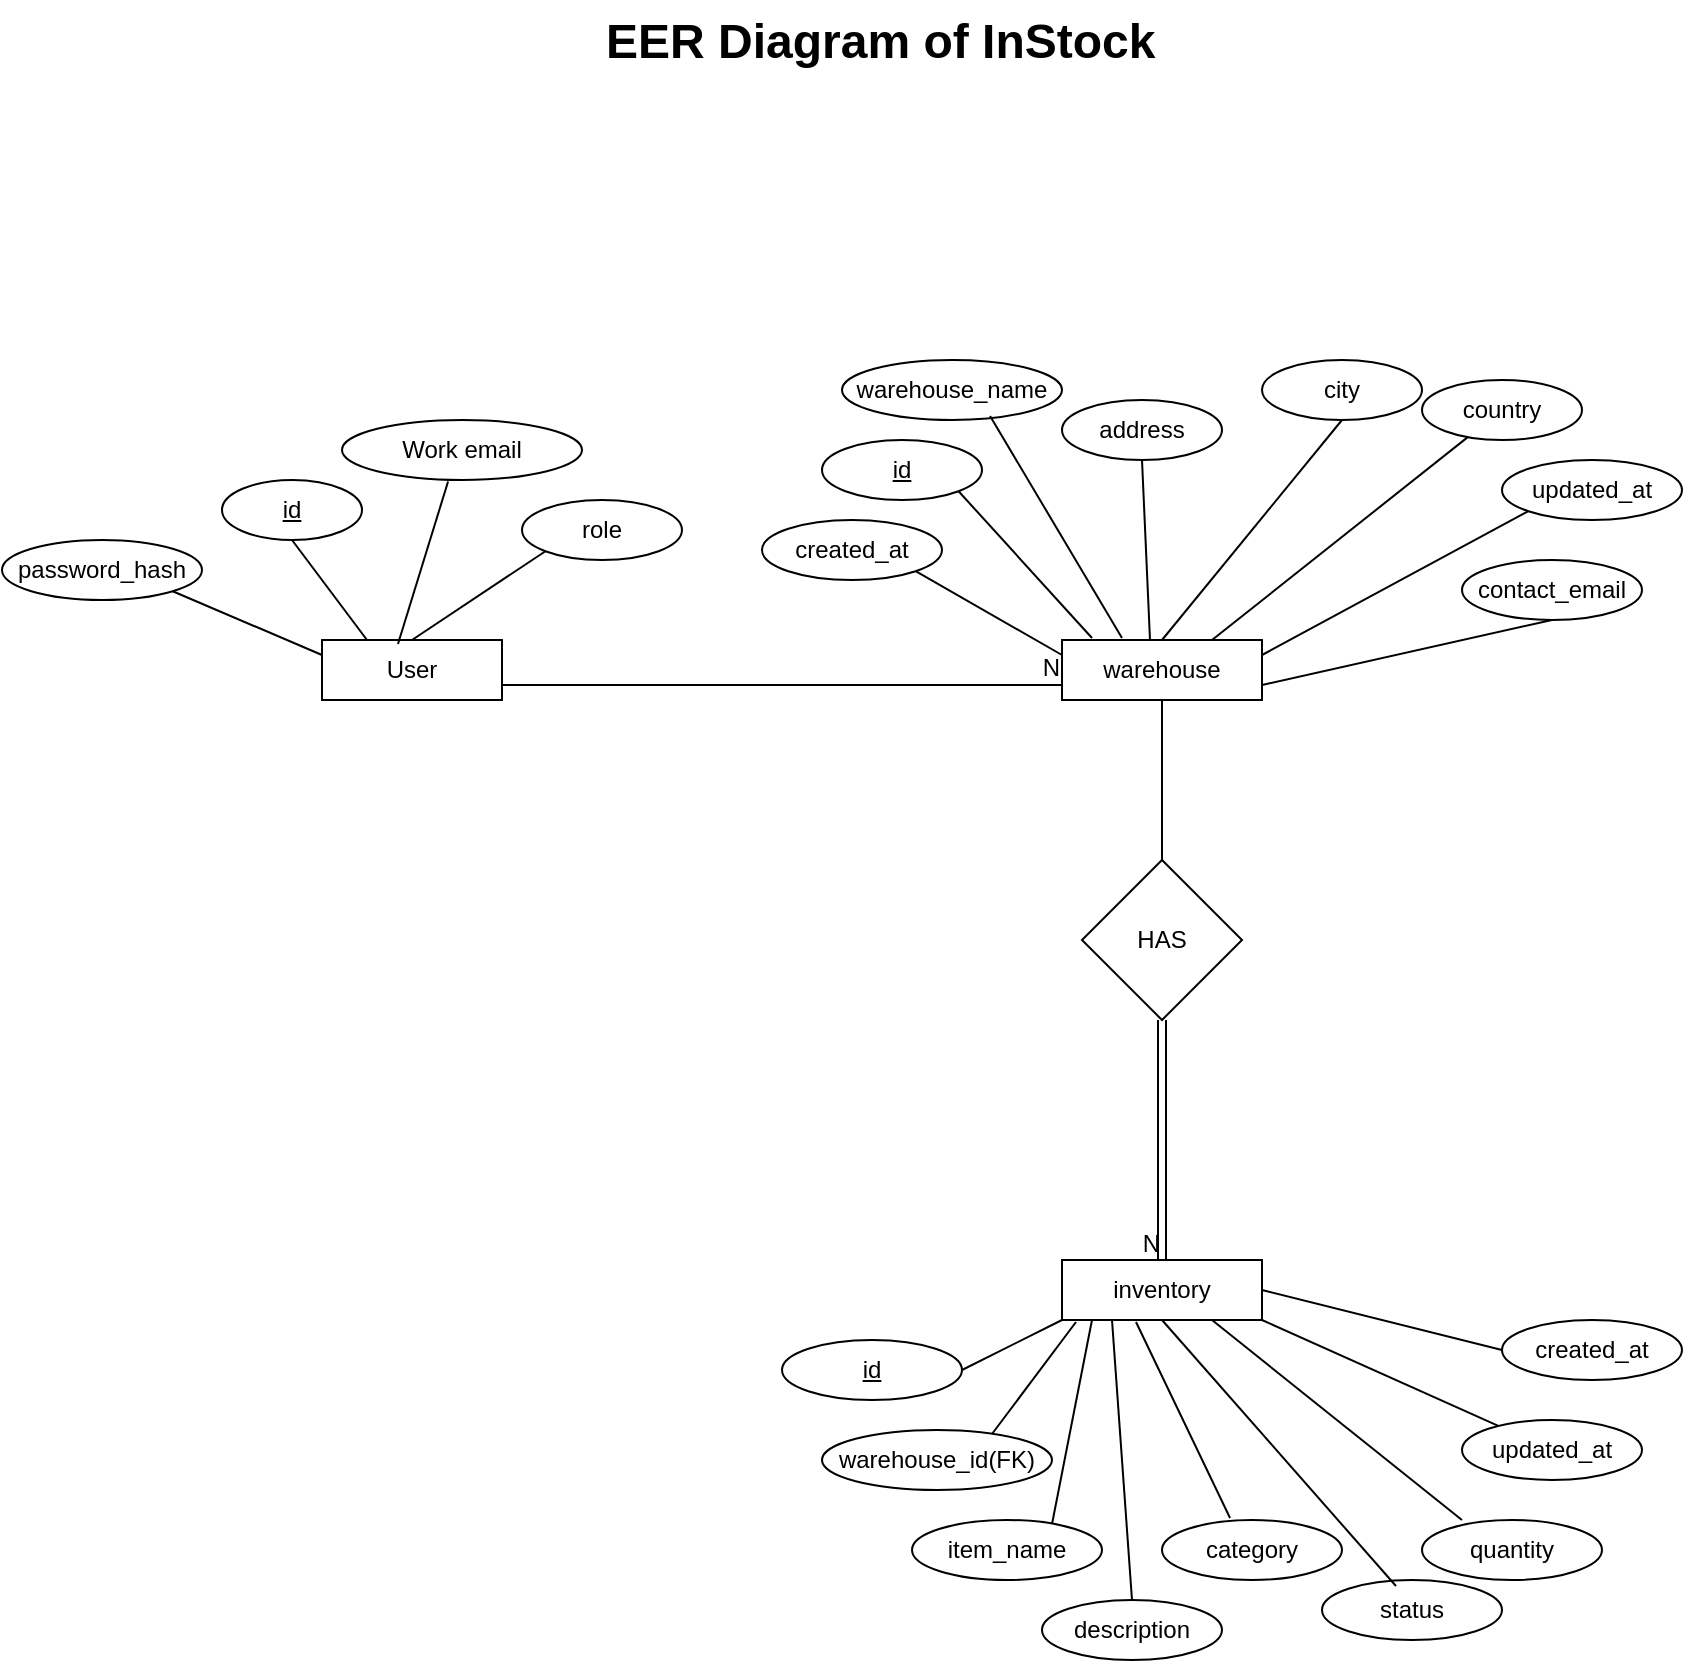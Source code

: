 <mxfile version="26.2.13">
  <diagram name="Page-1" id="QkoC3ZCWYQyTAq8dzKno">
    <mxGraphModel dx="2440" dy="972" grid="1" gridSize="10" guides="1" tooltips="1" connect="1" arrows="1" fold="1" page="1" pageScale="1" pageWidth="850" pageHeight="1100" math="0" shadow="0">
      <root>
        <mxCell id="0" />
        <mxCell id="1" parent="0" />
        <mxCell id="AbgDAxMGqx9XLMRd6471-1" value="User" style="rounded=0;whiteSpace=wrap;html=1;" vertex="1" parent="1">
          <mxGeometry x="-265" y="420" width="90" height="30" as="geometry" />
        </mxCell>
        <mxCell id="AbgDAxMGqx9XLMRd6471-2" value="&lt;u&gt;id&lt;/u&gt;" style="ellipse;whiteSpace=wrap;html=1;" vertex="1" parent="1">
          <mxGeometry x="-315" y="340" width="70" height="30" as="geometry" />
        </mxCell>
        <mxCell id="AbgDAxMGqx9XLMRd6471-3" value="Work email" style="ellipse;whiteSpace=wrap;html=1;" vertex="1" parent="1">
          <mxGeometry x="-255" y="310" width="120" height="30" as="geometry" />
        </mxCell>
        <mxCell id="AbgDAxMGqx9XLMRd6471-4" value="" style="endArrow=none;html=1;rounded=0;entryX=0.442;entryY=1.025;entryDx=0;entryDy=0;entryPerimeter=0;exitX=0.422;exitY=0.067;exitDx=0;exitDy=0;exitPerimeter=0;" edge="1" parent="1" source="AbgDAxMGqx9XLMRd6471-1" target="AbgDAxMGqx9XLMRd6471-3">
          <mxGeometry width="50" height="50" relative="1" as="geometry">
            <mxPoint x="-172" y="370" as="sourcePoint" />
            <mxPoint x="365" y="530" as="targetPoint" />
          </mxGeometry>
        </mxCell>
        <mxCell id="AbgDAxMGqx9XLMRd6471-5" value="" style="endArrow=none;html=1;rounded=0;entryX=0.5;entryY=1;entryDx=0;entryDy=0;exitX=0.25;exitY=0;exitDx=0;exitDy=0;" edge="1" parent="1" source="AbgDAxMGqx9XLMRd6471-1" target="AbgDAxMGqx9XLMRd6471-2">
          <mxGeometry width="50" height="50" relative="1" as="geometry">
            <mxPoint x="55" y="480" as="sourcePoint" />
            <mxPoint x="105" y="430" as="targetPoint" />
          </mxGeometry>
        </mxCell>
        <mxCell id="AbgDAxMGqx9XLMRd6471-6" value="role" style="ellipse;whiteSpace=wrap;html=1;" vertex="1" parent="1">
          <mxGeometry x="-165" y="350" width="80" height="30" as="geometry" />
        </mxCell>
        <mxCell id="AbgDAxMGqx9XLMRd6471-7" value="" style="endArrow=none;html=1;rounded=0;exitX=0.5;exitY=0;exitDx=0;exitDy=0;entryX=0;entryY=1;entryDx=0;entryDy=0;" edge="1" parent="1" source="AbgDAxMGqx9XLMRd6471-1" target="AbgDAxMGqx9XLMRd6471-6">
          <mxGeometry width="50" height="50" relative="1" as="geometry">
            <mxPoint x="-145" y="368" as="sourcePoint" />
            <mxPoint x="-75" y="340" as="targetPoint" />
          </mxGeometry>
        </mxCell>
        <mxCell id="AbgDAxMGqx9XLMRd6471-8" value="password_hash" style="ellipse;whiteSpace=wrap;html=1;" vertex="1" parent="1">
          <mxGeometry x="-425" y="370" width="100" height="30" as="geometry" />
        </mxCell>
        <mxCell id="AbgDAxMGqx9XLMRd6471-9" value="" style="endArrow=none;html=1;rounded=0;entryX=1;entryY=1;entryDx=0;entryDy=0;exitX=0;exitY=0.25;exitDx=0;exitDy=0;" edge="1" parent="1" source="AbgDAxMGqx9XLMRd6471-1" target="AbgDAxMGqx9XLMRd6471-8">
          <mxGeometry width="50" height="50" relative="1" as="geometry">
            <mxPoint x="-25" y="480" as="sourcePoint" />
            <mxPoint x="25" y="430" as="targetPoint" />
          </mxGeometry>
        </mxCell>
        <mxCell id="AbgDAxMGqx9XLMRd6471-10" value="warehouse" style="rounded=0;whiteSpace=wrap;html=1;" vertex="1" parent="1">
          <mxGeometry x="105" y="420" width="100" height="30" as="geometry" />
        </mxCell>
        <mxCell id="AbgDAxMGqx9XLMRd6471-13" value="inventory" style="rounded=0;whiteSpace=wrap;html=1;" vertex="1" parent="1">
          <mxGeometry x="105" y="730" width="100" height="30" as="geometry" />
        </mxCell>
        <mxCell id="AbgDAxMGqx9XLMRd6471-16" value="&lt;u&gt;id&lt;/u&gt;" style="ellipse;whiteSpace=wrap;html=1;" vertex="1" parent="1">
          <mxGeometry x="-15" y="320" width="80" height="30" as="geometry" />
        </mxCell>
        <mxCell id="AbgDAxMGqx9XLMRd6471-17" value="&lt;u&gt;id&lt;/u&gt;" style="ellipse;whiteSpace=wrap;html=1;" vertex="1" parent="1">
          <mxGeometry x="-35" y="770" width="90" height="30" as="geometry" />
        </mxCell>
        <mxCell id="AbgDAxMGqx9XLMRd6471-18" value="country" style="ellipse;whiteSpace=wrap;html=1;" vertex="1" parent="1">
          <mxGeometry x="285" y="290" width="80" height="30" as="geometry" />
        </mxCell>
        <mxCell id="AbgDAxMGqx9XLMRd6471-19" value="city" style="ellipse;whiteSpace=wrap;html=1;" vertex="1" parent="1">
          <mxGeometry x="205" y="280" width="80" height="30" as="geometry" />
        </mxCell>
        <mxCell id="AbgDAxMGqx9XLMRd6471-20" value="address" style="ellipse;whiteSpace=wrap;html=1;" vertex="1" parent="1">
          <mxGeometry x="105" y="300" width="80" height="30" as="geometry" />
        </mxCell>
        <mxCell id="AbgDAxMGqx9XLMRd6471-21" value="warehouse_name" style="ellipse;whiteSpace=wrap;html=1;" vertex="1" parent="1">
          <mxGeometry x="-5" y="280" width="110" height="30" as="geometry" />
        </mxCell>
        <mxCell id="AbgDAxMGqx9XLMRd6471-23" value="updated_at" style="ellipse;whiteSpace=wrap;html=1;" vertex="1" parent="1">
          <mxGeometry x="325" y="330" width="90" height="30" as="geometry" />
        </mxCell>
        <mxCell id="AbgDAxMGqx9XLMRd6471-24" value="created_at" style="ellipse;whiteSpace=wrap;html=1;" vertex="1" parent="1">
          <mxGeometry x="-45" y="360" width="90" height="30" as="geometry" />
        </mxCell>
        <mxCell id="AbgDAxMGqx9XLMRd6471-25" value="contact_email" style="ellipse;whiteSpace=wrap;html=1;" vertex="1" parent="1">
          <mxGeometry x="305" y="380" width="90" height="30" as="geometry" />
        </mxCell>
        <mxCell id="AbgDAxMGqx9XLMRd6471-26" value="" style="endArrow=none;html=1;rounded=0;exitX=0.75;exitY=0;exitDx=0;exitDy=0;" edge="1" parent="1" source="AbgDAxMGqx9XLMRd6471-10" target="AbgDAxMGqx9XLMRd6471-18">
          <mxGeometry width="50" height="50" relative="1" as="geometry">
            <mxPoint x="-5" y="500" as="sourcePoint" />
            <mxPoint x="45" y="450" as="targetPoint" />
          </mxGeometry>
        </mxCell>
        <mxCell id="AbgDAxMGqx9XLMRd6471-27" value="" style="endArrow=none;html=1;rounded=0;entryX=0.5;entryY=1;entryDx=0;entryDy=0;exitX=0.5;exitY=0;exitDx=0;exitDy=0;" edge="1" parent="1" source="AbgDAxMGqx9XLMRd6471-10" target="AbgDAxMGqx9XLMRd6471-19">
          <mxGeometry width="50" height="50" relative="1" as="geometry">
            <mxPoint x="-5" y="500" as="sourcePoint" />
            <mxPoint x="245" y="320" as="targetPoint" />
          </mxGeometry>
        </mxCell>
        <mxCell id="AbgDAxMGqx9XLMRd6471-28" value="" style="endArrow=none;html=1;rounded=0;entryX=0.5;entryY=1;entryDx=0;entryDy=0;exitX=0.44;exitY=0;exitDx=0;exitDy=0;exitPerimeter=0;" edge="1" parent="1" source="AbgDAxMGqx9XLMRd6471-10" target="AbgDAxMGqx9XLMRd6471-20">
          <mxGeometry width="50" height="50" relative="1" as="geometry">
            <mxPoint x="-5" y="500" as="sourcePoint" />
            <mxPoint x="45" y="450" as="targetPoint" />
          </mxGeometry>
        </mxCell>
        <mxCell id="AbgDAxMGqx9XLMRd6471-29" value="" style="endArrow=none;html=1;rounded=0;entryX=0.673;entryY=0.933;entryDx=0;entryDy=0;entryPerimeter=0;" edge="1" parent="1" target="AbgDAxMGqx9XLMRd6471-21">
          <mxGeometry width="50" height="50" relative="1" as="geometry">
            <mxPoint x="135" y="419" as="sourcePoint" />
            <mxPoint x="65" y="390" as="targetPoint" />
          </mxGeometry>
        </mxCell>
        <mxCell id="AbgDAxMGqx9XLMRd6471-30" value="" style="endArrow=none;html=1;rounded=0;entryX=1;entryY=1;entryDx=0;entryDy=0;exitX=0.15;exitY=-0.033;exitDx=0;exitDy=0;exitPerimeter=0;" edge="1" parent="1" source="AbgDAxMGqx9XLMRd6471-10" target="AbgDAxMGqx9XLMRd6471-16">
          <mxGeometry width="50" height="50" relative="1" as="geometry">
            <mxPoint x="-5" y="500" as="sourcePoint" />
            <mxPoint x="45" y="450" as="targetPoint" />
          </mxGeometry>
        </mxCell>
        <mxCell id="AbgDAxMGqx9XLMRd6471-31" value="" style="endArrow=none;html=1;rounded=0;entryX=1;entryY=1;entryDx=0;entryDy=0;exitX=0;exitY=0.25;exitDx=0;exitDy=0;" edge="1" parent="1" source="AbgDAxMGqx9XLMRd6471-10" target="AbgDAxMGqx9XLMRd6471-24">
          <mxGeometry width="50" height="50" relative="1" as="geometry">
            <mxPoint x="-5" y="500" as="sourcePoint" />
            <mxPoint x="45" y="450" as="targetPoint" />
          </mxGeometry>
        </mxCell>
        <mxCell id="AbgDAxMGqx9XLMRd6471-32" value="" style="endArrow=none;html=1;rounded=0;entryX=0.5;entryY=1;entryDx=0;entryDy=0;exitX=1;exitY=0.75;exitDx=0;exitDy=0;" edge="1" parent="1" source="AbgDAxMGqx9XLMRd6471-10" target="AbgDAxMGqx9XLMRd6471-25">
          <mxGeometry width="50" height="50" relative="1" as="geometry">
            <mxPoint x="-5" y="500" as="sourcePoint" />
            <mxPoint x="45" y="450" as="targetPoint" />
          </mxGeometry>
        </mxCell>
        <mxCell id="AbgDAxMGqx9XLMRd6471-33" value="" style="endArrow=none;html=1;rounded=0;entryX=0;entryY=1;entryDx=0;entryDy=0;exitX=1;exitY=0.25;exitDx=0;exitDy=0;" edge="1" parent="1" source="AbgDAxMGqx9XLMRd6471-10" target="AbgDAxMGqx9XLMRd6471-23">
          <mxGeometry width="50" height="50" relative="1" as="geometry">
            <mxPoint x="-5" y="500" as="sourcePoint" />
            <mxPoint x="45" y="450" as="targetPoint" />
          </mxGeometry>
        </mxCell>
        <mxCell id="AbgDAxMGqx9XLMRd6471-42" value="warehouse_id(FK)" style="ellipse;whiteSpace=wrap;html=1;" vertex="1" parent="1">
          <mxGeometry x="-15" y="815" width="115" height="30" as="geometry" />
        </mxCell>
        <mxCell id="AbgDAxMGqx9XLMRd6471-43" value="item_name" style="ellipse;whiteSpace=wrap;html=1;" vertex="1" parent="1">
          <mxGeometry x="30" y="860" width="95" height="30" as="geometry" />
        </mxCell>
        <mxCell id="AbgDAxMGqx9XLMRd6471-44" value="category" style="ellipse;whiteSpace=wrap;html=1;" vertex="1" parent="1">
          <mxGeometry x="155" y="860" width="90" height="30" as="geometry" />
        </mxCell>
        <mxCell id="AbgDAxMGqx9XLMRd6471-45" value="quantity" style="ellipse;whiteSpace=wrap;html=1;" vertex="1" parent="1">
          <mxGeometry x="285" y="860" width="90" height="30" as="geometry" />
        </mxCell>
        <mxCell id="AbgDAxMGqx9XLMRd6471-46" value="status" style="ellipse;whiteSpace=wrap;html=1;" vertex="1" parent="1">
          <mxGeometry x="235" y="890" width="90" height="30" as="geometry" />
        </mxCell>
        <mxCell id="AbgDAxMGqx9XLMRd6471-47" value="created_at" style="ellipse;whiteSpace=wrap;html=1;" vertex="1" parent="1">
          <mxGeometry x="325" y="760" width="90" height="30" as="geometry" />
        </mxCell>
        <mxCell id="AbgDAxMGqx9XLMRd6471-49" value="updated_at" style="ellipse;whiteSpace=wrap;html=1;" vertex="1" parent="1">
          <mxGeometry x="305" y="810" width="90" height="30" as="geometry" />
        </mxCell>
        <mxCell id="AbgDAxMGqx9XLMRd6471-50" value="description" style="ellipse;whiteSpace=wrap;html=1;" vertex="1" parent="1">
          <mxGeometry x="95" y="900" width="90" height="30" as="geometry" />
        </mxCell>
        <mxCell id="AbgDAxMGqx9XLMRd6471-55" value="" style="endArrow=none;html=1;rounded=0;entryX=0;entryY=1;entryDx=0;entryDy=0;exitX=1;exitY=0.5;exitDx=0;exitDy=0;" edge="1" parent="1" source="AbgDAxMGqx9XLMRd6471-17" target="AbgDAxMGqx9XLMRd6471-13">
          <mxGeometry width="50" height="50" relative="1" as="geometry">
            <mxPoint x="35" y="780" as="sourcePoint" />
            <mxPoint x="85" y="730" as="targetPoint" />
          </mxGeometry>
        </mxCell>
        <mxCell id="AbgDAxMGqx9XLMRd6471-56" value="" style="endArrow=none;html=1;rounded=0;entryX=0.07;entryY=1.033;entryDx=0;entryDy=0;entryPerimeter=0;exitX=0.739;exitY=0.067;exitDx=0;exitDy=0;exitPerimeter=0;" edge="1" parent="1" source="AbgDAxMGqx9XLMRd6471-42" target="AbgDAxMGqx9XLMRd6471-13">
          <mxGeometry width="50" height="50" relative="1" as="geometry">
            <mxPoint x="35" y="780" as="sourcePoint" />
            <mxPoint x="85" y="730" as="targetPoint" />
          </mxGeometry>
        </mxCell>
        <mxCell id="AbgDAxMGqx9XLMRd6471-57" value="" style="endArrow=none;html=1;rounded=0;entryX=0.15;entryY=1;entryDx=0;entryDy=0;entryPerimeter=0;exitX=0.737;exitY=0.067;exitDx=0;exitDy=0;exitPerimeter=0;" edge="1" parent="1" source="AbgDAxMGqx9XLMRd6471-43" target="AbgDAxMGqx9XLMRd6471-13">
          <mxGeometry width="50" height="50" relative="1" as="geometry">
            <mxPoint x="105" y="850" as="sourcePoint" />
            <mxPoint x="85" y="730" as="targetPoint" />
          </mxGeometry>
        </mxCell>
        <mxCell id="AbgDAxMGqx9XLMRd6471-58" value="" style="endArrow=none;html=1;rounded=0;entryX=0.25;entryY=1;entryDx=0;entryDy=0;exitX=0.5;exitY=0;exitDx=0;exitDy=0;" edge="1" parent="1" source="AbgDAxMGqx9XLMRd6471-50" target="AbgDAxMGqx9XLMRd6471-13">
          <mxGeometry width="50" height="50" relative="1" as="geometry">
            <mxPoint x="35" y="780" as="sourcePoint" />
            <mxPoint x="85" y="730" as="targetPoint" />
          </mxGeometry>
        </mxCell>
        <mxCell id="AbgDAxMGqx9XLMRd6471-59" value="" style="endArrow=none;html=1;rounded=0;entryX=0.37;entryY=1.033;entryDx=0;entryDy=0;entryPerimeter=0;exitX=0.378;exitY=-0.033;exitDx=0;exitDy=0;exitPerimeter=0;" edge="1" parent="1" source="AbgDAxMGqx9XLMRd6471-44" target="AbgDAxMGqx9XLMRd6471-13">
          <mxGeometry width="50" height="50" relative="1" as="geometry">
            <mxPoint x="35" y="780" as="sourcePoint" />
            <mxPoint x="85" y="730" as="targetPoint" />
          </mxGeometry>
        </mxCell>
        <mxCell id="AbgDAxMGqx9XLMRd6471-60" value="" style="endArrow=none;html=1;rounded=0;entryX=0.5;entryY=1;entryDx=0;entryDy=0;exitX=0.411;exitY=0.1;exitDx=0;exitDy=0;exitPerimeter=0;" edge="1" parent="1" source="AbgDAxMGqx9XLMRd6471-46" target="AbgDAxMGqx9XLMRd6471-13">
          <mxGeometry width="50" height="50" relative="1" as="geometry">
            <mxPoint x="35" y="780" as="sourcePoint" />
            <mxPoint x="85" y="730" as="targetPoint" />
          </mxGeometry>
        </mxCell>
        <mxCell id="AbgDAxMGqx9XLMRd6471-61" value="" style="endArrow=none;html=1;rounded=0;entryX=0.75;entryY=1;entryDx=0;entryDy=0;exitX=0.222;exitY=0;exitDx=0;exitDy=0;exitPerimeter=0;" edge="1" parent="1" source="AbgDAxMGqx9XLMRd6471-45" target="AbgDAxMGqx9XLMRd6471-13">
          <mxGeometry width="50" height="50" relative="1" as="geometry">
            <mxPoint x="35" y="780" as="sourcePoint" />
            <mxPoint x="85" y="730" as="targetPoint" />
          </mxGeometry>
        </mxCell>
        <mxCell id="AbgDAxMGqx9XLMRd6471-62" value="" style="endArrow=none;html=1;rounded=0;entryX=1;entryY=1;entryDx=0;entryDy=0;" edge="1" parent="1" source="AbgDAxMGqx9XLMRd6471-49" target="AbgDAxMGqx9XLMRd6471-13">
          <mxGeometry width="50" height="50" relative="1" as="geometry">
            <mxPoint x="35" y="780" as="sourcePoint" />
            <mxPoint x="85" y="730" as="targetPoint" />
          </mxGeometry>
        </mxCell>
        <mxCell id="AbgDAxMGqx9XLMRd6471-63" value="" style="endArrow=none;html=1;rounded=0;entryX=1;entryY=0.5;entryDx=0;entryDy=0;exitX=0;exitY=0.5;exitDx=0;exitDy=0;" edge="1" parent="1" source="AbgDAxMGqx9XLMRd6471-47" target="AbgDAxMGqx9XLMRd6471-13">
          <mxGeometry width="50" height="50" relative="1" as="geometry">
            <mxPoint x="35" y="780" as="sourcePoint" />
            <mxPoint x="85" y="730" as="targetPoint" />
          </mxGeometry>
        </mxCell>
        <mxCell id="AbgDAxMGqx9XLMRd6471-11" value="HAS" style="rhombus;whiteSpace=wrap;html=1;" vertex="1" parent="1">
          <mxGeometry x="115" y="530" width="80" height="80" as="geometry" />
        </mxCell>
        <mxCell id="AbgDAxMGqx9XLMRd6471-69" value="" style="endArrow=none;html=1;rounded=0;entryX=0;entryY=0.75;entryDx=0;entryDy=0;exitX=1;exitY=0.75;exitDx=0;exitDy=0;" edge="1" parent="1" source="AbgDAxMGqx9XLMRd6471-1" target="AbgDAxMGqx9XLMRd6471-10">
          <mxGeometry relative="1" as="geometry">
            <mxPoint x="-125" y="434.5" as="sourcePoint" />
            <mxPoint x="35" y="434.5" as="targetPoint" />
          </mxGeometry>
        </mxCell>
        <mxCell id="AbgDAxMGqx9XLMRd6471-70" value="N" style="resizable=0;html=1;whiteSpace=wrap;align=right;verticalAlign=bottom;" connectable="0" vertex="1" parent="AbgDAxMGqx9XLMRd6471-69">
          <mxGeometry x="1" relative="1" as="geometry" />
        </mxCell>
        <mxCell id="AbgDAxMGqx9XLMRd6471-71" value="" style="shape=link;html=1;rounded=0;exitX=0.5;exitY=1;exitDx=0;exitDy=0;entryX=0.5;entryY=0;entryDx=0;entryDy=0;" edge="1" parent="1" source="AbgDAxMGqx9XLMRd6471-11" target="AbgDAxMGqx9XLMRd6471-13">
          <mxGeometry relative="1" as="geometry">
            <mxPoint x="-15" y="670" as="sourcePoint" />
            <mxPoint x="145" y="670" as="targetPoint" />
          </mxGeometry>
        </mxCell>
        <mxCell id="AbgDAxMGqx9XLMRd6471-72" value="N" style="resizable=0;html=1;whiteSpace=wrap;align=right;verticalAlign=bottom;" connectable="0" vertex="1" parent="AbgDAxMGqx9XLMRd6471-71">
          <mxGeometry x="1" relative="1" as="geometry" />
        </mxCell>
        <mxCell id="AbgDAxMGqx9XLMRd6471-75" value="" style="endArrow=none;html=1;rounded=0;exitX=0.5;exitY=1;exitDx=0;exitDy=0;entryX=0.5;entryY=0;entryDx=0;entryDy=0;" edge="1" parent="1" source="AbgDAxMGqx9XLMRd6471-10" target="AbgDAxMGqx9XLMRd6471-11">
          <mxGeometry relative="1" as="geometry">
            <mxPoint x="155" y="470" as="sourcePoint" />
            <mxPoint x="145" y="620" as="targetPoint" />
          </mxGeometry>
        </mxCell>
        <mxCell id="AbgDAxMGqx9XLMRd6471-79" value="&lt;h1 style=&quot;margin-top: 0px;&quot;&gt;EER Diagram of InStock&lt;/h1&gt;" style="text;html=1;whiteSpace=wrap;overflow=hidden;rounded=0;" vertex="1" parent="1">
          <mxGeometry x="-125" y="100" width="350" height="50" as="geometry" />
        </mxCell>
      </root>
    </mxGraphModel>
  </diagram>
</mxfile>
